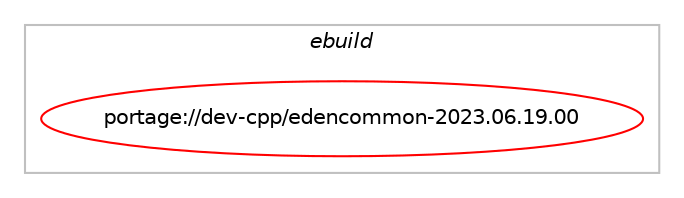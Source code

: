 digraph prolog {

# *************
# Graph options
# *************

newrank=true;
concentrate=true;
compound=true;
graph [rankdir=LR,fontname=Helvetica,fontsize=10,ranksep=1.5];#, ranksep=2.5, nodesep=0.2];
edge  [arrowhead=vee];
node  [fontname=Helvetica,fontsize=10];

# **********
# The ebuild
# **********

subgraph cluster_leftcol {
color=gray;
label=<<i>ebuild</i>>;
id [label="portage://dev-cpp/edencommon-2023.06.19.00", color=red, width=4, href="../dev-cpp/edencommon-2023.06.19.00.svg"];
}

# ****************
# The dependencies
# ****************

subgraph cluster_midcol {
color=gray;
label=<<i>dependencies</i>>;
subgraph cluster_compile {
fillcolor="#eeeeee";
style=filled;
label=<<i>compile</i>>;
# *** BEGIN UNKNOWN DEPENDENCY TYPE (TODO) ***
# id -> equal(use_conditional_group(negative,llvm-libunwind,portage://dev-cpp/edencommon-2023.06.19.00,[package_dependency(portage://dev-cpp/edencommon-2023.06.19.00,install,no,sys-libs,libunwind,none,[,,],any_same_slot,[])]))
# *** END UNKNOWN DEPENDENCY TYPE (TODO) ***

# *** BEGIN UNKNOWN DEPENDENCY TYPE (TODO) ***
# id -> equal(use_conditional_group(positive,llvm-libunwind,portage://dev-cpp/edencommon-2023.06.19.00,[package_dependency(portage://dev-cpp/edencommon-2023.06.19.00,install,no,sys-libs,llvm-libunwind,none,[,,],any_same_slot,[])]))
# *** END UNKNOWN DEPENDENCY TYPE (TODO) ***

# *** BEGIN UNKNOWN DEPENDENCY TYPE (TODO) ***
# id -> equal(package_dependency(portage://dev-cpp/edencommon-2023.06.19.00,install,no,dev-cpp,folly,none,[,,],any_same_slot,[]))
# *** END UNKNOWN DEPENDENCY TYPE (TODO) ***

# *** BEGIN UNKNOWN DEPENDENCY TYPE (TODO) ***
# id -> equal(package_dependency(portage://dev-cpp/edencommon-2023.06.19.00,install,no,dev-cpp,gflags,none,[,,],any_same_slot,[]))
# *** END UNKNOWN DEPENDENCY TYPE (TODO) ***

# *** BEGIN UNKNOWN DEPENDENCY TYPE (TODO) ***
# id -> equal(package_dependency(portage://dev-cpp/edencommon-2023.06.19.00,install,no,dev-cpp,glog,none,[,,],any_same_slot,[use(enable(gflags),none)]))
# *** END UNKNOWN DEPENDENCY TYPE (TODO) ***

# *** BEGIN UNKNOWN DEPENDENCY TYPE (TODO) ***
# id -> equal(package_dependency(portage://dev-cpp/edencommon-2023.06.19.00,install,no,dev-cpp,gtest,none,[,,],[],[]))
# *** END UNKNOWN DEPENDENCY TYPE (TODO) ***

}
subgraph cluster_compileandrun {
fillcolor="#eeeeee";
style=filled;
label=<<i>compile and run</i>>;
}
subgraph cluster_run {
fillcolor="#eeeeee";
style=filled;
label=<<i>run</i>>;
# *** BEGIN UNKNOWN DEPENDENCY TYPE (TODO) ***
# id -> equal(use_conditional_group(negative,llvm-libunwind,portage://dev-cpp/edencommon-2023.06.19.00,[package_dependency(portage://dev-cpp/edencommon-2023.06.19.00,run,no,sys-libs,libunwind,none,[,,],any_same_slot,[])]))
# *** END UNKNOWN DEPENDENCY TYPE (TODO) ***

# *** BEGIN UNKNOWN DEPENDENCY TYPE (TODO) ***
# id -> equal(use_conditional_group(positive,llvm-libunwind,portage://dev-cpp/edencommon-2023.06.19.00,[package_dependency(portage://dev-cpp/edencommon-2023.06.19.00,run,no,sys-libs,llvm-libunwind,none,[,,],any_same_slot,[])]))
# *** END UNKNOWN DEPENDENCY TYPE (TODO) ***

# *** BEGIN UNKNOWN DEPENDENCY TYPE (TODO) ***
# id -> equal(package_dependency(portage://dev-cpp/edencommon-2023.06.19.00,run,no,dev-cpp,folly,none,[,,],any_same_slot,[]))
# *** END UNKNOWN DEPENDENCY TYPE (TODO) ***

# *** BEGIN UNKNOWN DEPENDENCY TYPE (TODO) ***
# id -> equal(package_dependency(portage://dev-cpp/edencommon-2023.06.19.00,run,no,dev-cpp,gflags,none,[,,],any_same_slot,[]))
# *** END UNKNOWN DEPENDENCY TYPE (TODO) ***

# *** BEGIN UNKNOWN DEPENDENCY TYPE (TODO) ***
# id -> equal(package_dependency(portage://dev-cpp/edencommon-2023.06.19.00,run,no,dev-cpp,glog,none,[,,],any_same_slot,[use(enable(gflags),none)]))
# *** END UNKNOWN DEPENDENCY TYPE (TODO) ***

}
}

# **************
# The candidates
# **************

subgraph cluster_choices {
rank=same;
color=gray;
label=<<i>candidates</i>>;

}

}
